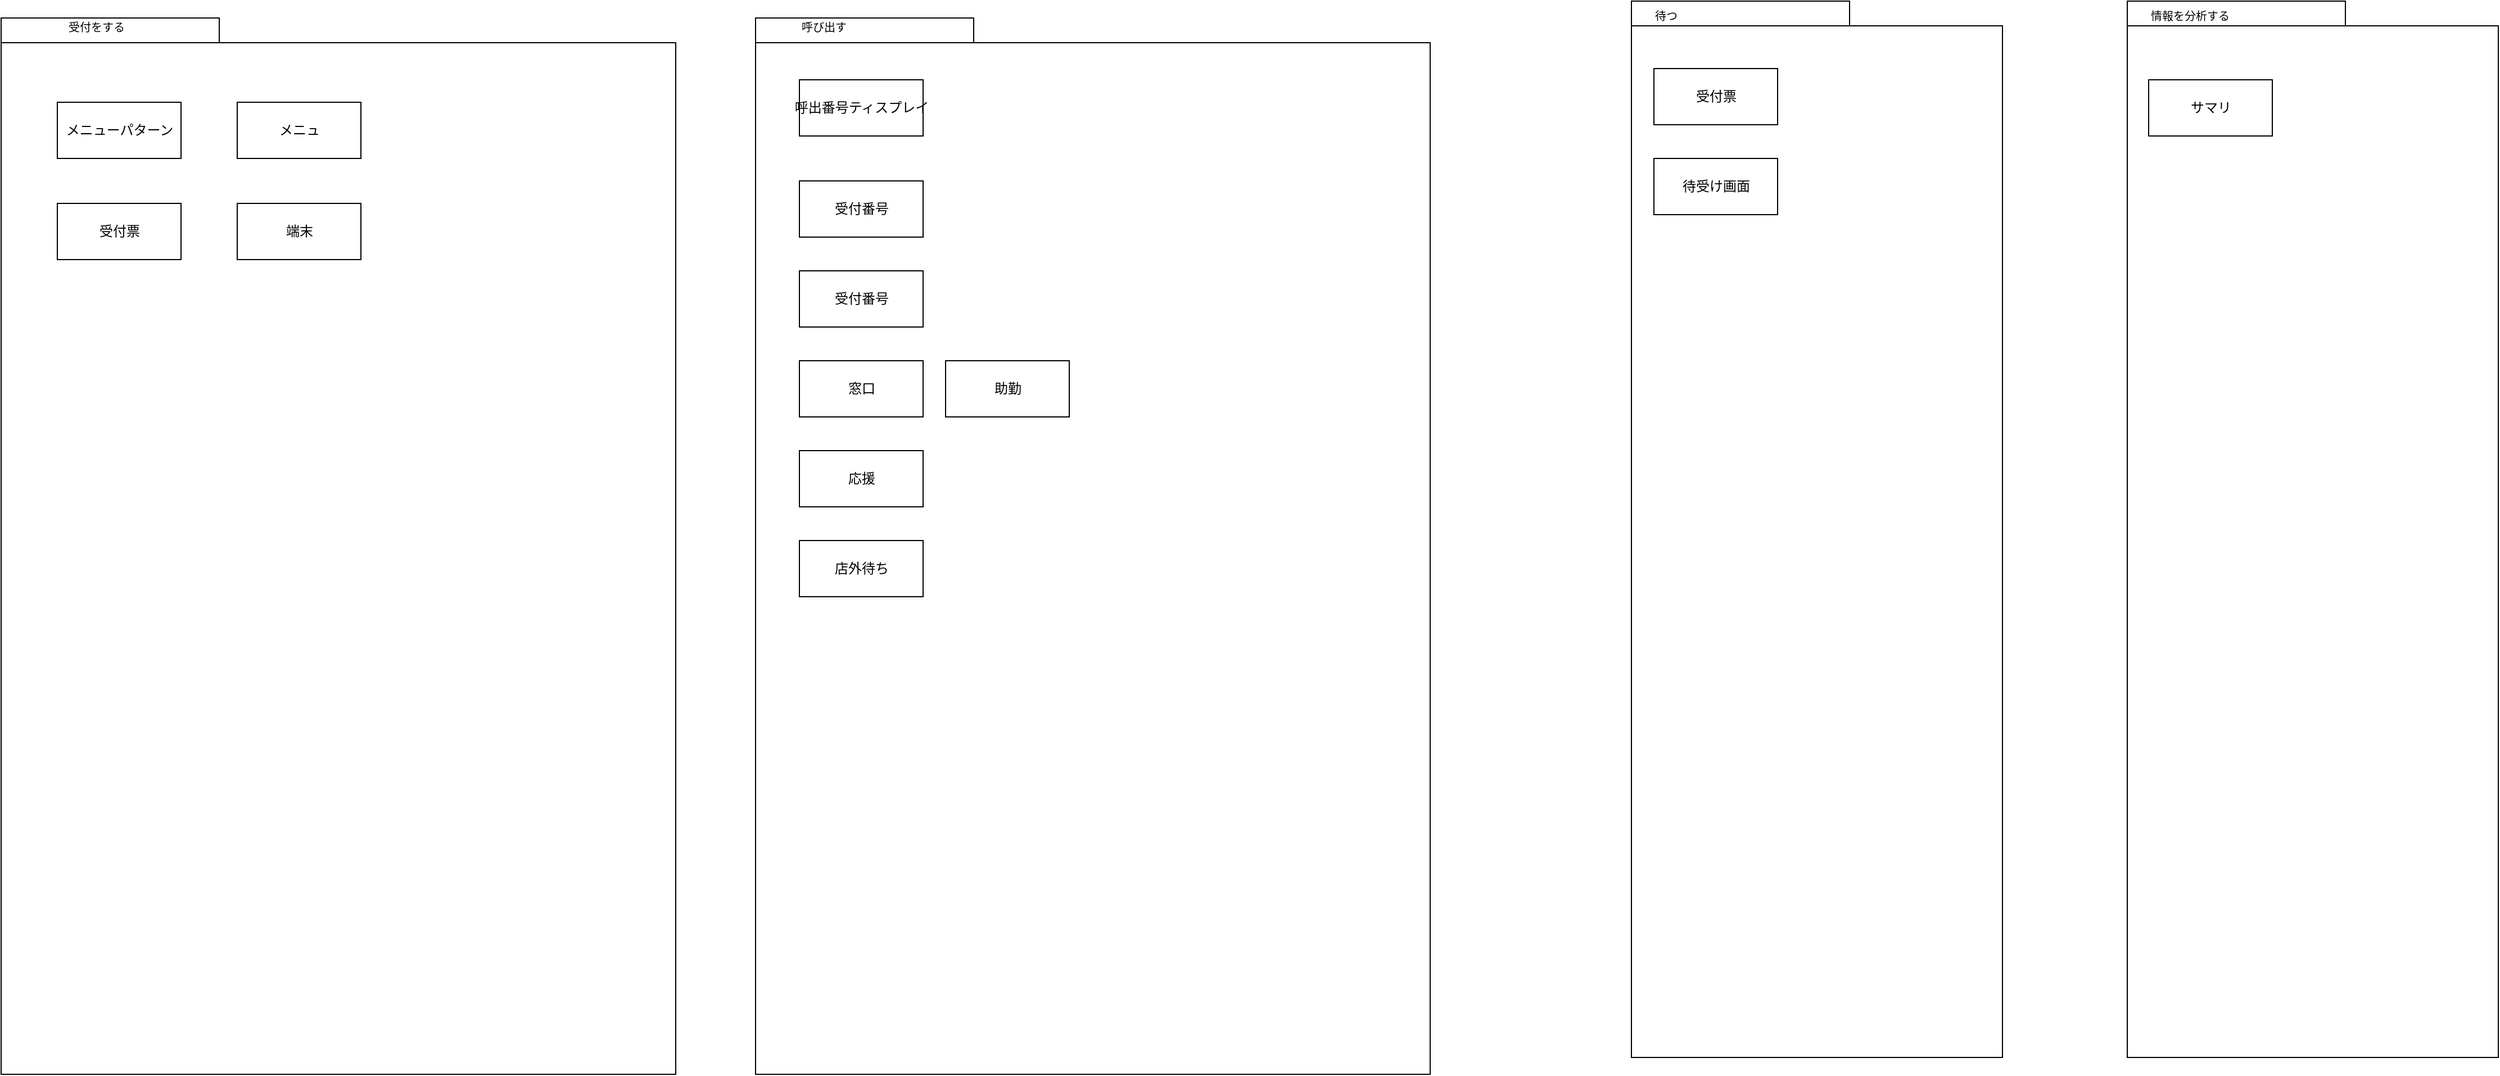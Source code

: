<mxfile version="20.7.4" type="github">
  <diagram name="Page-1" id="b5b7bab2-c9e2-2cf4-8b2a-24fd1a2a6d21">
    <mxGraphModel dx="2504" dy="1145" grid="1" gridSize="10" guides="1" tooltips="1" connect="1" arrows="1" fold="1" page="1" pageScale="1" pageWidth="827" pageHeight="1169" background="none" math="0" shadow="0">
      <root>
        <mxCell id="0" />
        <mxCell id="1" parent="0" />
        <mxCell id="6e0c8c40b5770093-72" value="" style="shape=folder;fontStyle=1;spacingTop=10;tabWidth=194;tabHeight=22;tabPosition=left;html=1;rounded=0;shadow=0;comic=0;labelBackgroundColor=none;strokeWidth=1;fillColor=none;fontFamily=Verdana;fontSize=10;align=center;" parent="1" vertex="1">
          <mxGeometry x="270" y="115" width="600" height="940" as="geometry" />
        </mxCell>
        <mxCell id="6e0c8c40b5770093-73" value="受付をする" style="text;html=1;align=left;verticalAlign=top;spacingTop=-4;fontSize=10;fontFamily=Verdana" parent="1" vertex="1">
          <mxGeometry x="327.5" y="114.5" width="130" height="20" as="geometry" />
        </mxCell>
        <mxCell id="UAsPiml-7njqkJdproNT-3" value="メニュ" style="html=1;" vertex="1" parent="1">
          <mxGeometry x="480" y="190" width="110" height="50" as="geometry" />
        </mxCell>
        <mxCell id="UAsPiml-7njqkJdproNT-4" value="受付票" style="html=1;" vertex="1" parent="1">
          <mxGeometry x="320" y="280" width="110" height="50" as="geometry" />
        </mxCell>
        <mxCell id="UAsPiml-7njqkJdproNT-5" value="" style="shape=folder;fontStyle=1;spacingTop=10;tabWidth=194;tabHeight=22;tabPosition=left;html=1;rounded=0;shadow=0;comic=0;labelBackgroundColor=none;strokeWidth=1;fillColor=none;fontFamily=Verdana;fontSize=10;align=center;" vertex="1" parent="1">
          <mxGeometry x="941" y="115" width="600" height="940" as="geometry" />
        </mxCell>
        <mxCell id="UAsPiml-7njqkJdproNT-6" value="呼出番号ティスプレイ" style="html=1;" vertex="1" parent="1">
          <mxGeometry x="980" y="170" width="110" height="50" as="geometry" />
        </mxCell>
        <mxCell id="UAsPiml-7njqkJdproNT-7" value="呼び出す" style="text;html=1;align=left;verticalAlign=top;spacingTop=-4;fontSize=10;fontFamily=Verdana" vertex="1" parent="1">
          <mxGeometry x="980" y="114.5" width="130" height="20" as="geometry" />
        </mxCell>
        <mxCell id="UAsPiml-7njqkJdproNT-9" value="受付番号" style="html=1;" vertex="1" parent="1">
          <mxGeometry x="980" y="260" width="110" height="50" as="geometry" />
        </mxCell>
        <mxCell id="UAsPiml-7njqkJdproNT-10" value="受付番号" style="html=1;" vertex="1" parent="1">
          <mxGeometry x="980" y="340" width="110" height="50" as="geometry" />
        </mxCell>
        <mxCell id="UAsPiml-7njqkJdproNT-13" value="窓口" style="html=1;" vertex="1" parent="1">
          <mxGeometry x="980" y="420" width="110" height="50" as="geometry" />
        </mxCell>
        <mxCell id="UAsPiml-7njqkJdproNT-14" value="サマリ" style="html=1;" vertex="1" parent="1">
          <mxGeometry x="2180" y="170" width="110" height="50" as="geometry" />
        </mxCell>
        <mxCell id="UAsPiml-7njqkJdproNT-15" value="応援" style="html=1;" vertex="1" parent="1">
          <mxGeometry x="980" y="500" width="110" height="50" as="geometry" />
        </mxCell>
        <mxCell id="UAsPiml-7njqkJdproNT-16" value="メニューパターン" style="html=1;" vertex="1" parent="1">
          <mxGeometry x="320" y="190" width="110" height="50" as="geometry" />
        </mxCell>
        <mxCell id="UAsPiml-7njqkJdproNT-17" value="端末" style="html=1;" vertex="1" parent="1">
          <mxGeometry x="480" y="280" width="110" height="50" as="geometry" />
        </mxCell>
        <mxCell id="UAsPiml-7njqkJdproNT-18" value="店外待ち" style="html=1;" vertex="1" parent="1">
          <mxGeometry x="980" y="580" width="110" height="50" as="geometry" />
        </mxCell>
        <mxCell id="UAsPiml-7njqkJdproNT-19" value="助勤" style="html=1;" vertex="1" parent="1">
          <mxGeometry x="1110" y="420" width="110" height="50" as="geometry" />
        </mxCell>
        <mxCell id="UAsPiml-7njqkJdproNT-20" value="" style="group" vertex="1" connectable="0" parent="1">
          <mxGeometry x="1720" y="100" width="330" height="940" as="geometry" />
        </mxCell>
        <mxCell id="UAsPiml-7njqkJdproNT-8" value="" style="shape=folder;fontStyle=1;spacingTop=10;tabWidth=194;tabHeight=22;tabPosition=left;html=1;rounded=0;shadow=0;comic=0;labelBackgroundColor=none;strokeWidth=1;fillColor=none;fontFamily=Verdana;fontSize=10;align=center;" vertex="1" parent="UAsPiml-7njqkJdproNT-20">
          <mxGeometry width="330" height="940" as="geometry" />
        </mxCell>
        <mxCell id="UAsPiml-7njqkJdproNT-12" value="待つ" style="text;html=1;align=left;verticalAlign=top;spacingTop=-4;fontSize=10;fontFamily=Verdana" vertex="1" parent="UAsPiml-7njqkJdproNT-20">
          <mxGeometry x="19" y="4.5" width="130" height="20" as="geometry" />
        </mxCell>
        <mxCell id="UAsPiml-7njqkJdproNT-24" value="受付票" style="html=1;" vertex="1" parent="UAsPiml-7njqkJdproNT-20">
          <mxGeometry x="20" y="60" width="110" height="50" as="geometry" />
        </mxCell>
        <mxCell id="UAsPiml-7njqkJdproNT-25" value="待受け画面" style="html=1;" vertex="1" parent="UAsPiml-7njqkJdproNT-20">
          <mxGeometry x="20" y="140" width="110" height="50" as="geometry" />
        </mxCell>
        <mxCell id="UAsPiml-7njqkJdproNT-21" value="" style="group" vertex="1" connectable="0" parent="1">
          <mxGeometry x="2161" y="100" width="330" height="940" as="geometry" />
        </mxCell>
        <mxCell id="UAsPiml-7njqkJdproNT-22" value="" style="shape=folder;fontStyle=1;spacingTop=10;tabWidth=194;tabHeight=22;tabPosition=left;html=1;rounded=0;shadow=0;comic=0;labelBackgroundColor=none;strokeWidth=1;fillColor=none;fontFamily=Verdana;fontSize=10;align=center;" vertex="1" parent="UAsPiml-7njqkJdproNT-21">
          <mxGeometry width="330" height="940" as="geometry" />
        </mxCell>
        <mxCell id="UAsPiml-7njqkJdproNT-23" value="情報を分析する" style="text;html=1;align=left;verticalAlign=top;spacingTop=-4;fontSize=10;fontFamily=Verdana" vertex="1" parent="UAsPiml-7njqkJdproNT-21">
          <mxGeometry x="19" y="4.5" width="130" height="20" as="geometry" />
        </mxCell>
      </root>
    </mxGraphModel>
  </diagram>
</mxfile>
